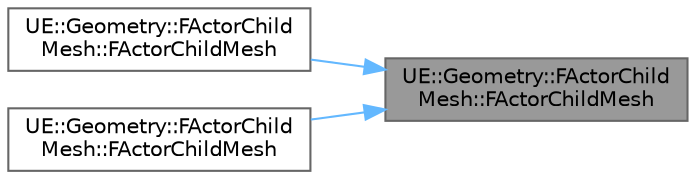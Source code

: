 digraph "UE::Geometry::FActorChildMesh::FActorChildMesh"
{
 // INTERACTIVE_SVG=YES
 // LATEX_PDF_SIZE
  bgcolor="transparent";
  edge [fontname=Helvetica,fontsize=10,labelfontname=Helvetica,labelfontsize=10];
  node [fontname=Helvetica,fontsize=10,shape=box,height=0.2,width=0.4];
  rankdir="RL";
  Node1 [id="Node000001",label="UE::Geometry::FActorChild\lMesh::FActorChildMesh",height=0.2,width=0.4,color="gray40", fillcolor="grey60", style="filled", fontcolor="black",tooltip=" "];
  Node1 -> Node2 [id="edge1_Node000001_Node000002",dir="back",color="steelblue1",style="solid",tooltip=" "];
  Node2 [id="Node000002",label="UE::Geometry::FActorChild\lMesh::FActorChildMesh",height=0.2,width=0.4,color="grey40", fillcolor="white", style="filled",URL="$dc/d79/structUE_1_1Geometry_1_1FActorChildMesh.html#a2555ec05d117249e4b00b6b55f3b9a54",tooltip=" "];
  Node1 -> Node3 [id="edge2_Node000001_Node000003",dir="back",color="steelblue1",style="solid",tooltip=" "];
  Node3 [id="Node000003",label="UE::Geometry::FActorChild\lMesh::FActorChildMesh",height=0.2,width=0.4,color="grey40", fillcolor="white", style="filled",URL="$dc/d79/structUE_1_1Geometry_1_1FActorChildMesh.html#a5d115cf8585456577698c13c0b3fb544",tooltip=" "];
}
